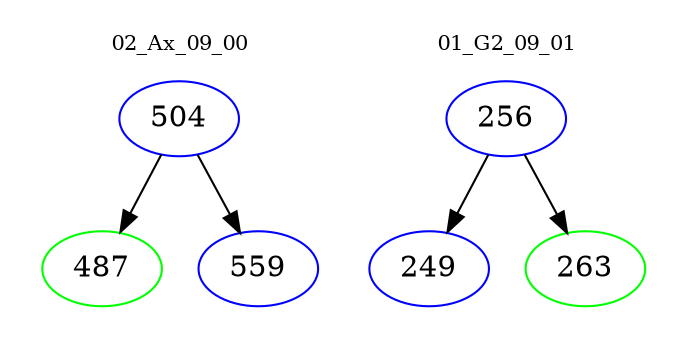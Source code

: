 digraph{
subgraph cluster_0 {
color = white
label = "02_Ax_09_00";
fontsize=10;
T0_504 [label="504", color="blue"]
T0_504 -> T0_487 [color="black"]
T0_487 [label="487", color="green"]
T0_504 -> T0_559 [color="black"]
T0_559 [label="559", color="blue"]
}
subgraph cluster_1 {
color = white
label = "01_G2_09_01";
fontsize=10;
T1_256 [label="256", color="blue"]
T1_256 -> T1_249 [color="black"]
T1_249 [label="249", color="blue"]
T1_256 -> T1_263 [color="black"]
T1_263 [label="263", color="green"]
}
}
